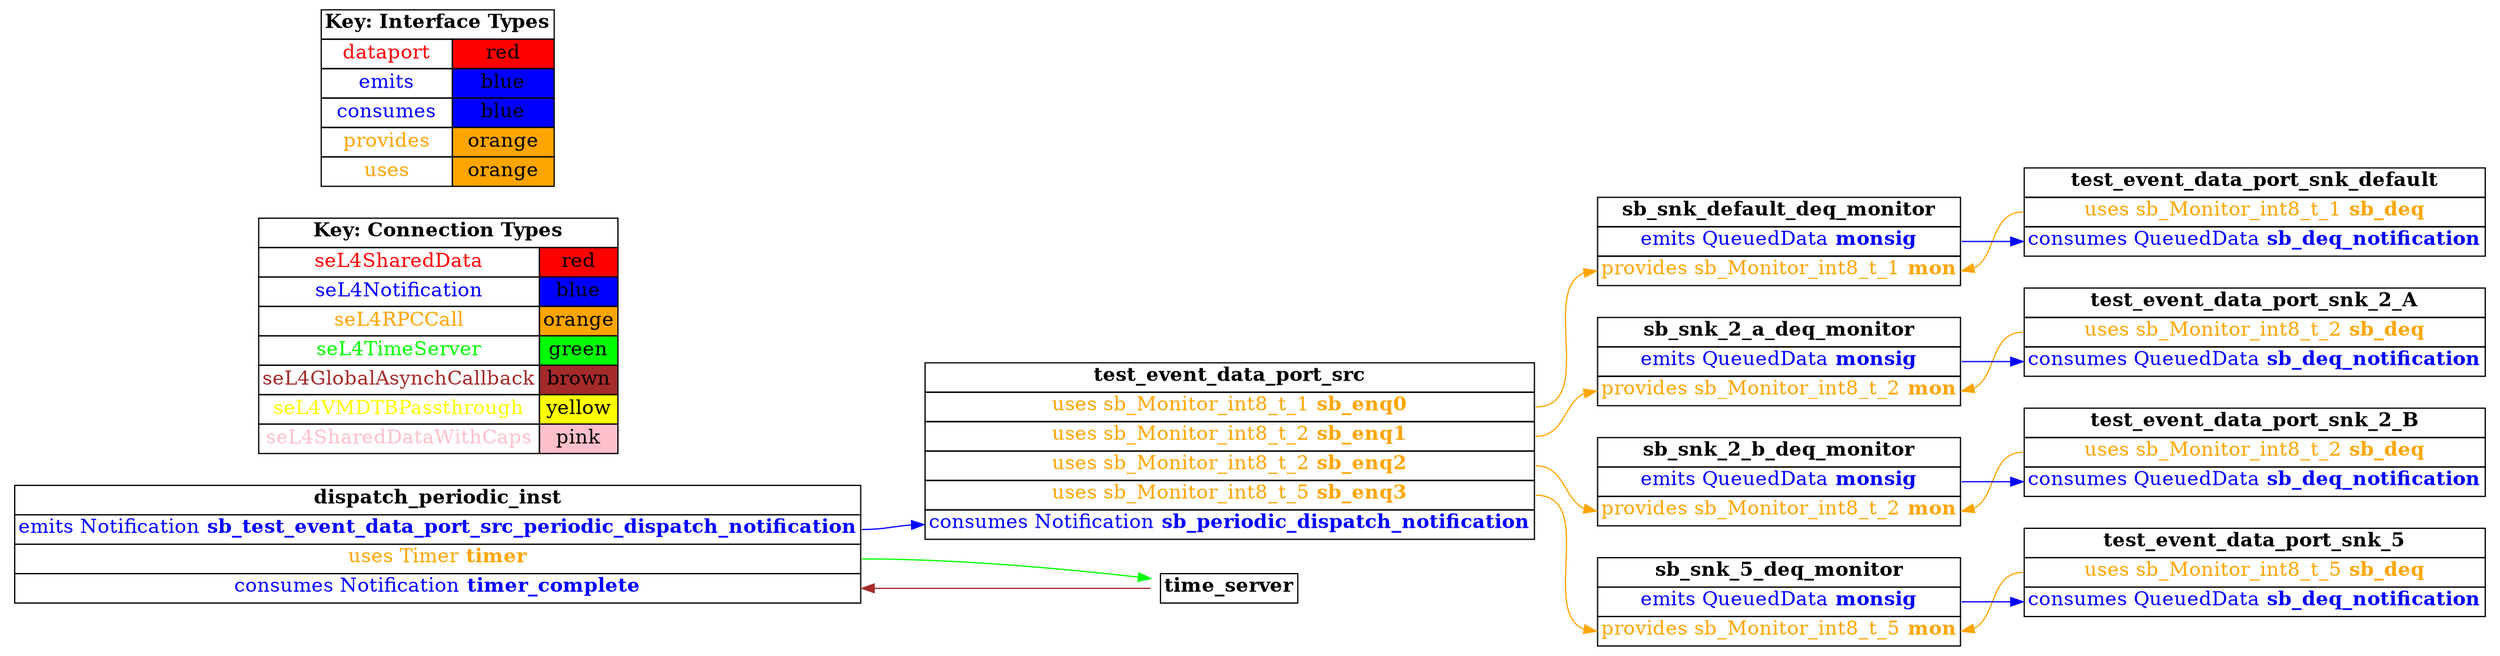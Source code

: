 digraph g {
graph [
  overlap = false,
  rankdir = "LR"
];
node [
  fontsize = "16",
  shape = "ellipse"
];
edge [
];

test_event_data_port_src [
  label=<
    <TABLE BORDER="0" CELLBORDER="1" CELLSPACING="0">
      <TR><TD><B>test_event_data_port_src</B></TD></TR>
      <TR><TD PORT="sb_enq0"><FONT COLOR="orange">uses sb_Monitor_int8_t_1 <B>sb_enq0</B></FONT></TD></TR>
      <TR><TD PORT="sb_enq1"><FONT COLOR="orange">uses sb_Monitor_int8_t_2 <B>sb_enq1</B></FONT></TD></TR>
      <TR><TD PORT="sb_enq2"><FONT COLOR="orange">uses sb_Monitor_int8_t_2 <B>sb_enq2</B></FONT></TD></TR>
      <TR><TD PORT="sb_enq3"><FONT COLOR="orange">uses sb_Monitor_int8_t_5 <B>sb_enq3</B></FONT></TD></TR>
      <TR><TD PORT="sb_periodic_dispatch_notification"><FONT COLOR="blue">consumes Notification <B>sb_periodic_dispatch_notification</B></FONT></TD></TR>"
    </TABLE>
  >
  shape=plaintext
];

test_event_data_port_snk_default [
  label=<
    <TABLE BORDER="0" CELLBORDER="1" CELLSPACING="0">
      <TR><TD><B>test_event_data_port_snk_default</B></TD></TR>
      <TR><TD PORT="sb_deq"><FONT COLOR="orange">uses sb_Monitor_int8_t_1 <B>sb_deq</B></FONT></TD></TR>
      <TR><TD PORT="sb_deq_notification"><FONT COLOR="blue">consumes QueuedData <B>sb_deq_notification</B></FONT></TD></TR>"
    </TABLE>
  >
  shape=plaintext
];

test_event_data_port_snk_2_A [
  label=<
    <TABLE BORDER="0" CELLBORDER="1" CELLSPACING="0">
      <TR><TD><B>test_event_data_port_snk_2_A</B></TD></TR>
      <TR><TD PORT="sb_deq"><FONT COLOR="orange">uses sb_Monitor_int8_t_2 <B>sb_deq</B></FONT></TD></TR>
      <TR><TD PORT="sb_deq_notification"><FONT COLOR="blue">consumes QueuedData <B>sb_deq_notification</B></FONT></TD></TR>"
    </TABLE>
  >
  shape=plaintext
];

test_event_data_port_snk_2_B [
  label=<
    <TABLE BORDER="0" CELLBORDER="1" CELLSPACING="0">
      <TR><TD><B>test_event_data_port_snk_2_B</B></TD></TR>
      <TR><TD PORT="sb_deq"><FONT COLOR="orange">uses sb_Monitor_int8_t_2 <B>sb_deq</B></FONT></TD></TR>
      <TR><TD PORT="sb_deq_notification"><FONT COLOR="blue">consumes QueuedData <B>sb_deq_notification</B></FONT></TD></TR>"
    </TABLE>
  >
  shape=plaintext
];

test_event_data_port_snk_5 [
  label=<
    <TABLE BORDER="0" CELLBORDER="1" CELLSPACING="0">
      <TR><TD><B>test_event_data_port_snk_5</B></TD></TR>
      <TR><TD PORT="sb_deq"><FONT COLOR="orange">uses sb_Monitor_int8_t_5 <B>sb_deq</B></FONT></TD></TR>
      <TR><TD PORT="sb_deq_notification"><FONT COLOR="blue">consumes QueuedData <B>sb_deq_notification</B></FONT></TD></TR>"
    </TABLE>
  >
  shape=plaintext
];

sb_snk_default_deq_monitor [
  label=<
    <TABLE BORDER="0" CELLBORDER="1" CELLSPACING="0">
      <TR><TD><B>sb_snk_default_deq_monitor</B></TD></TR>
      <TR><TD PORT="monsig"><FONT COLOR="blue">emits QueuedData <B>monsig</B></FONT></TD></TR>
      <TR><TD PORT="mon"><FONT COLOR="orange">provides sb_Monitor_int8_t_1 <B>mon</B></FONT></TD></TR>"
    </TABLE>
  >
  shape=plaintext
];

sb_snk_2_a_deq_monitor [
  label=<
    <TABLE BORDER="0" CELLBORDER="1" CELLSPACING="0">
      <TR><TD><B>sb_snk_2_a_deq_monitor</B></TD></TR>
      <TR><TD PORT="monsig"><FONT COLOR="blue">emits QueuedData <B>monsig</B></FONT></TD></TR>
      <TR><TD PORT="mon"><FONT COLOR="orange">provides sb_Monitor_int8_t_2 <B>mon</B></FONT></TD></TR>"
    </TABLE>
  >
  shape=plaintext
];

sb_snk_2_b_deq_monitor [
  label=<
    <TABLE BORDER="0" CELLBORDER="1" CELLSPACING="0">
      <TR><TD><B>sb_snk_2_b_deq_monitor</B></TD></TR>
      <TR><TD PORT="monsig"><FONT COLOR="blue">emits QueuedData <B>monsig</B></FONT></TD></TR>
      <TR><TD PORT="mon"><FONT COLOR="orange">provides sb_Monitor_int8_t_2 <B>mon</B></FONT></TD></TR>"
    </TABLE>
  >
  shape=plaintext
];

sb_snk_5_deq_monitor [
  label=<
    <TABLE BORDER="0" CELLBORDER="1" CELLSPACING="0">
      <TR><TD><B>sb_snk_5_deq_monitor</B></TD></TR>
      <TR><TD PORT="monsig"><FONT COLOR="blue">emits QueuedData <B>monsig</B></FONT></TD></TR>
      <TR><TD PORT="mon"><FONT COLOR="orange">provides sb_Monitor_int8_t_5 <B>mon</B></FONT></TD></TR>"
    </TABLE>
  >
  shape=plaintext
];

dispatch_periodic_inst [
  label=<
    <TABLE BORDER="0" CELLBORDER="1" CELLSPACING="0">
      <TR><TD><B>dispatch_periodic_inst</B></TD></TR>
      <TR><TD PORT="sb_test_event_data_port_src_periodic_dispatch_notification"><FONT COLOR="blue">emits Notification <B>sb_test_event_data_port_src_periodic_dispatch_notification</B></FONT></TD></TR>
      <TR><TD PORT="timer"><FONT COLOR="orange">uses Timer <B>timer</B></FONT></TD></TR>
      <TR><TD PORT="timer_complete"><FONT COLOR="blue">consumes Notification <B>timer_complete</B></FONT></TD></TR>"
    </TABLE>
  >
  shape=plaintext
];

time_server [
  label=<
    <TABLE BORDER="0" CELLBORDER="1" CELLSPACING="0">
      <TR><TD><B>time_server</B></TD></TR>"
    </TABLE>
  >
  shape=plaintext
];

connectiontypekey [
  label=<
   <TABLE BORDER="0" CELLBORDER="1" CELLSPACING="0">
     <TR><TD COLSPAN="2"><B>Key: Connection Types</B></TD></TR>
     <TR><TD><FONT COLOR="red">seL4SharedData</FONT></TD><TD BGCOLOR="red">red</TD></TR>
     <TR><TD><FONT COLOR="blue">seL4Notification</FONT></TD><TD BGCOLOR="blue">blue</TD></TR>
     <TR><TD><FONT COLOR="orange">seL4RPCCall</FONT></TD><TD BGCOLOR="orange">orange</TD></TR>
     <TR><TD><FONT COLOR="green">seL4TimeServer</FONT></TD><TD BGCOLOR="green">green</TD></TR>
     <TR><TD><FONT COLOR="brown">seL4GlobalAsynchCallback</FONT></TD><TD BGCOLOR="brown">brown</TD></TR>
     <TR><TD><FONT COLOR="yellow">seL4VMDTBPassthrough</FONT></TD><TD BGCOLOR="yellow">yellow</TD></TR>
     <TR><TD><FONT COLOR="pink">seL4SharedDataWithCaps</FONT></TD><TD BGCOLOR="pink">pink</TD></TR>
   </TABLE>
  >
  shape=plaintext
];

interfacetypekey [
  label=<
   <TABLE BORDER="0" CELLBORDER="1" CELLSPACING="0">
     <TR><TD COLSPAN="2"><B>Key: Interface Types</B></TD></TR>
     <TR><TD><FONT COLOR="red">dataport</FONT></TD><TD BGCOLOR="red">red</TD></TR>
     <TR><TD><FONT COLOR="blue">emits</FONT></TD><TD BGCOLOR="blue">blue</TD></TR>
     <TR><TD><FONT COLOR="blue">consumes</FONT></TD><TD BGCOLOR="blue">blue</TD></TR>
     <TR><TD><FONT COLOR="orange">provides</FONT></TD><TD BGCOLOR="orange">orange</TD></TR>
     <TR><TD><FONT COLOR="orange">uses</FONT></TD><TD BGCOLOR="orange">orange</TD></TR>
   </TABLE>
  >
  shape=plaintext
];

"test_event_data_port_src":sb_enq0 -> "sb_snk_default_deq_monitor":mon [
  color="orange"
  //label = "seL4RPCCall"
  id = conn1

];

"test_event_data_port_snk_default":sb_deq -> "sb_snk_default_deq_monitor":mon [
  color="orange"
  //label = "seL4RPCCall"
  id = conn2

];

"sb_snk_default_deq_monitor":monsig -> "test_event_data_port_snk_default":sb_deq_notification [
  color="blue"
  //label = "seL4Notification"
  id = conn3

];

"test_event_data_port_src":sb_enq1 -> "sb_snk_2_a_deq_monitor":mon [
  color="orange"
  //label = "seL4RPCCall"
  id = conn4

];

"test_event_data_port_snk_2_A":sb_deq -> "sb_snk_2_a_deq_monitor":mon [
  color="orange"
  //label = "seL4RPCCall"
  id = conn5

];

"sb_snk_2_a_deq_monitor":monsig -> "test_event_data_port_snk_2_A":sb_deq_notification [
  color="blue"
  //label = "seL4Notification"
  id = conn6

];

"test_event_data_port_src":sb_enq2 -> "sb_snk_2_b_deq_monitor":mon [
  color="orange"
  //label = "seL4RPCCall"
  id = conn7

];

"test_event_data_port_snk_2_B":sb_deq -> "sb_snk_2_b_deq_monitor":mon [
  color="orange"
  //label = "seL4RPCCall"
  id = conn8

];

"sb_snk_2_b_deq_monitor":monsig -> "test_event_data_port_snk_2_B":sb_deq_notification [
  color="blue"
  //label = "seL4Notification"
  id = conn9

];

"test_event_data_port_src":sb_enq3 -> "sb_snk_5_deq_monitor":mon [
  color="orange"
  //label = "seL4RPCCall"
  id = conn10

];

"test_event_data_port_snk_5":sb_deq -> "sb_snk_5_deq_monitor":mon [
  color="orange"
  //label = "seL4RPCCall"
  id = conn11

];

"sb_snk_5_deq_monitor":monsig -> "test_event_data_port_snk_5":sb_deq_notification [
  color="blue"
  //label = "seL4Notification"
  id = conn12

];

"dispatch_periodic_inst":sb_test_event_data_port_src_periodic_dispatch_notification -> "test_event_data_port_src":sb_periodic_dispatch_notification [
  color="blue"
  //label = "seL4Notification"
  id = conn13

];

"dispatch_periodic_inst":timer -> "time_server":the_timer [
  color="green"
  //label = "seL4TimeServer"
  id = conn14

];

"time_server":timer_notification -> "dispatch_periodic_inst":timer_complete [
  color="brown"
  //label = "seL4GlobalAsynchCallback"
  id = conn15

];

}